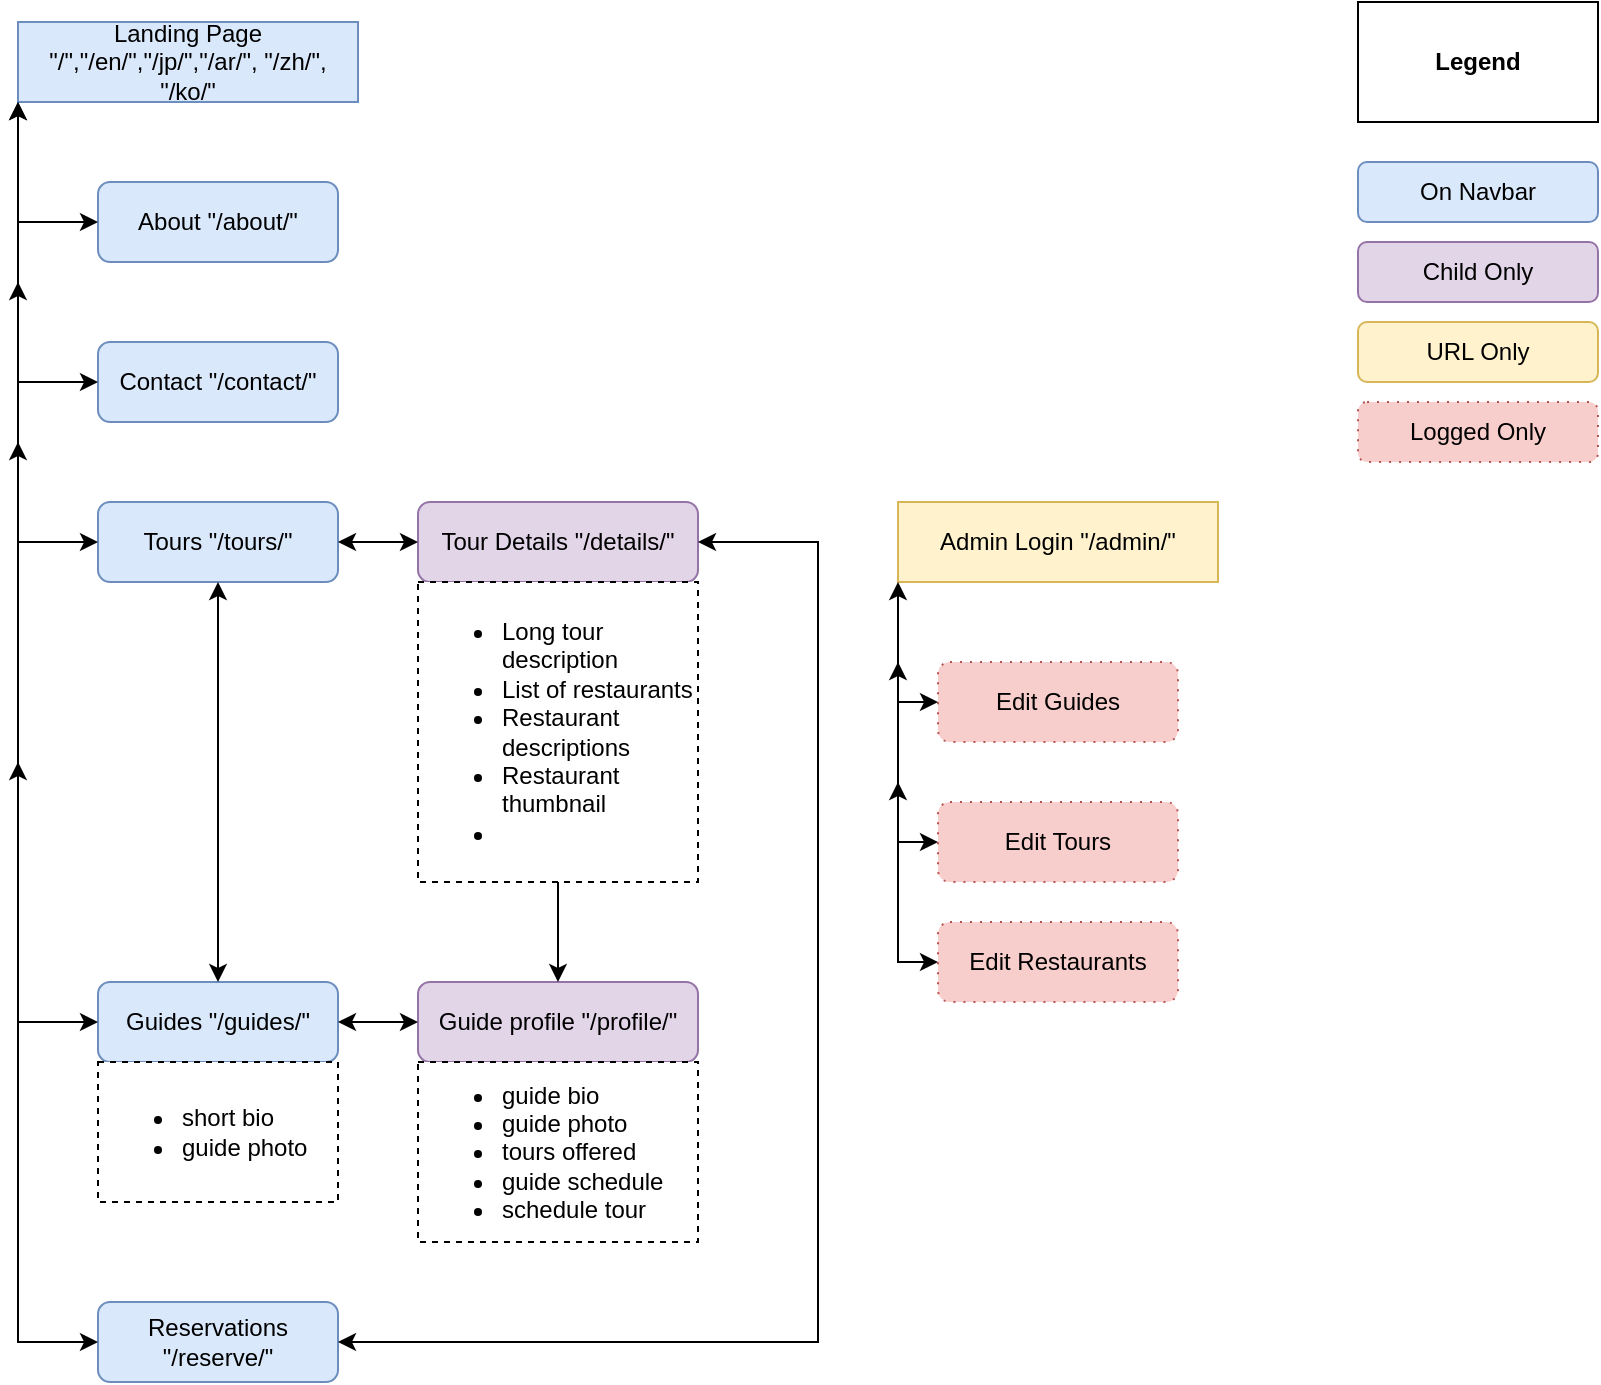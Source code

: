 <mxfile version="16.1.2" type="device"><diagram id="BuDuUgM7_hXkshtQPCAS" name="Page-1"><mxGraphModel dx="1038" dy="649" grid="1" gridSize="10" guides="1" tooltips="1" connect="1" arrows="1" fold="1" page="1" pageScale="1" pageWidth="850" pageHeight="1100" math="0" shadow="0"><root><mxCell id="0"/><mxCell id="1" parent="0"/><mxCell id="6pca2u_d2LhLR6nAiZTr-2" value="Landing Page &quot;/&quot;,&quot;/en/&quot;,&quot;/jp/&quot;,&quot;/ar/&quot;, &quot;/zh/&quot;, &quot;/ko/&quot;" style="rounded=0;whiteSpace=wrap;html=1;fillColor=#dae8fc;strokeColor=#6c8ebf;" parent="1" vertex="1"><mxGeometry x="40" y="40" width="170" height="40" as="geometry"/></mxCell><mxCell id="6pca2u_d2LhLR6nAiZTr-3" value="Admin Login &quot;/admin/&quot;" style="rounded=0;whiteSpace=wrap;html=1;fillColor=#fff2cc;strokeColor=#d6b656;" parent="1" vertex="1"><mxGeometry x="480" y="280" width="160" height="40" as="geometry"/></mxCell><mxCell id="6pca2u_d2LhLR6nAiZTr-4" value="About &quot;/about/&quot;" style="rounded=1;whiteSpace=wrap;html=1;fillColor=#dae8fc;strokeColor=#6c8ebf;" parent="1" vertex="1"><mxGeometry x="80" y="120" width="120" height="40" as="geometry"/></mxCell><mxCell id="6pca2u_d2LhLR6nAiZTr-5" value="Contact &quot;/contact/&quot;" style="rounded=1;whiteSpace=wrap;html=1;fillColor=#dae8fc;strokeColor=#6c8ebf;" parent="1" vertex="1"><mxGeometry x="80" y="200" width="120" height="40" as="geometry"/></mxCell><mxCell id="6pca2u_d2LhLR6nAiZTr-9" value="" style="endArrow=classic;startArrow=classic;html=1;rounded=0;entryX=0;entryY=1;entryDx=0;entryDy=0;exitX=0;exitY=0.5;exitDx=0;exitDy=0;" parent="1" source="6pca2u_d2LhLR6nAiZTr-4" target="6pca2u_d2LhLR6nAiZTr-2" edge="1"><mxGeometry width="50" height="50" relative="1" as="geometry"><mxPoint x="40" y="150" as="sourcePoint"/><mxPoint x="70" y="110" as="targetPoint"/><Array as="points"><mxPoint x="40" y="140"/></Array></mxGeometry></mxCell><mxCell id="6pca2u_d2LhLR6nAiZTr-10" value="" style="endArrow=classic;startArrow=classic;html=1;rounded=0;entryX=0;entryY=0.5;entryDx=0;entryDy=0;exitX=0;exitY=1;exitDx=0;exitDy=0;" parent="1" source="6pca2u_d2LhLR6nAiZTr-2" target="6pca2u_d2LhLR6nAiZTr-5" edge="1"><mxGeometry width="50" height="50" relative="1" as="geometry"><mxPoint x="40" y="80" as="sourcePoint"/><mxPoint x="80" y="200" as="targetPoint"/><Array as="points"><mxPoint x="40" y="220"/></Array></mxGeometry></mxCell><mxCell id="6pca2u_d2LhLR6nAiZTr-12" value="Tours &quot;/tours/&quot;" style="rounded=1;whiteSpace=wrap;html=1;fillColor=#dae8fc;strokeColor=#6c8ebf;" parent="1" vertex="1"><mxGeometry x="80" y="280" width="120" height="40" as="geometry"/></mxCell><mxCell id="6pca2u_d2LhLR6nAiZTr-13" value="" style="endArrow=classic;startArrow=classic;html=1;rounded=0;exitX=0;exitY=0.5;exitDx=0;exitDy=0;" parent="1" source="6pca2u_d2LhLR6nAiZTr-12" edge="1"><mxGeometry width="50" height="50" relative="1" as="geometry"><mxPoint x="400" y="300" as="sourcePoint"/><mxPoint x="40" y="170" as="targetPoint"/><Array as="points"><mxPoint x="40" y="300"/></Array></mxGeometry></mxCell><mxCell id="6pca2u_d2LhLR6nAiZTr-14" value="Guides &quot;/guides/&quot;" style="rounded=1;whiteSpace=wrap;html=1;fillColor=#dae8fc;strokeColor=#6c8ebf;" parent="1" vertex="1"><mxGeometry x="80" y="520" width="120" height="40" as="geometry"/></mxCell><mxCell id="6pca2u_d2LhLR6nAiZTr-15" value="" style="endArrow=classic;startArrow=classic;html=1;rounded=0;entryX=0;entryY=0.5;entryDx=0;entryDy=0;" parent="1" target="6pca2u_d2LhLR6nAiZTr-14" edge="1"><mxGeometry width="50" height="50" relative="1" as="geometry"><mxPoint x="40" y="250" as="sourcePoint"/><mxPoint x="90" y="360" as="targetPoint"/><Array as="points"><mxPoint x="40" y="540"/></Array></mxGeometry></mxCell><mxCell id="s2_yRfaMZyytmxkyI97z-1" value="" style="endArrow=classic;startArrow=classic;html=1;rounded=0;exitX=0.5;exitY=0;exitDx=0;exitDy=0;entryX=0.5;entryY=1;entryDx=0;entryDy=0;" parent="1" source="6pca2u_d2LhLR6nAiZTr-14" target="6pca2u_d2LhLR6nAiZTr-12" edge="1"><mxGeometry width="50" height="50" relative="1" as="geometry"><mxPoint x="160" y="360" as="sourcePoint"/><mxPoint x="210" y="310" as="targetPoint"/></mxGeometry></mxCell><mxCell id="s2_yRfaMZyytmxkyI97z-3" value="Tour Details &quot;/details/&quot;" style="rounded=1;whiteSpace=wrap;html=1;fillColor=#e1d5e7;strokeColor=#9673a6;" parent="1" vertex="1"><mxGeometry x="240" y="280" width="140" height="40" as="geometry"/></mxCell><mxCell id="s2_yRfaMZyytmxkyI97z-4" value="" style="endArrow=classic;startArrow=classic;html=1;rounded=0;entryX=0;entryY=0.5;entryDx=0;entryDy=0;exitX=1;exitY=0.5;exitDx=0;exitDy=0;" parent="1" source="6pca2u_d2LhLR6nAiZTr-12" target="s2_yRfaMZyytmxkyI97z-3" edge="1"><mxGeometry width="50" height="50" relative="1" as="geometry"><mxPoint x="260" y="230" as="sourcePoint"/><mxPoint x="310" y="180" as="targetPoint"/></mxGeometry></mxCell><mxCell id="s2_yRfaMZyytmxkyI97z-5" value="Guide profile &quot;/profile/&quot;" style="rounded=1;whiteSpace=wrap;html=1;fillColor=#e1d5e7;strokeColor=#9673a6;" parent="1" vertex="1"><mxGeometry x="240" y="520" width="140" height="40" as="geometry"/></mxCell><mxCell id="s2_yRfaMZyytmxkyI97z-6" value="" style="endArrow=classic;startArrow=classic;html=1;rounded=0;entryX=0;entryY=0.5;entryDx=0;entryDy=0;exitX=1;exitY=0.5;exitDx=0;exitDy=0;" parent="1" source="6pca2u_d2LhLR6nAiZTr-14" target="s2_yRfaMZyytmxkyI97z-5" edge="1"><mxGeometry width="50" height="50" relative="1" as="geometry"><mxPoint x="420" y="320" as="sourcePoint"/><mxPoint x="470" y="270" as="targetPoint"/></mxGeometry></mxCell><mxCell id="s2_yRfaMZyytmxkyI97z-7" value="" style="endArrow=classic;html=1;rounded=0;exitX=0.5;exitY=1;exitDx=0;exitDy=0;entryX=0.5;entryY=0;entryDx=0;entryDy=0;" parent="1" source="s2_yRfaMZyytmxkyI97z-3" target="s2_yRfaMZyytmxkyI97z-5" edge="1"><mxGeometry width="50" height="50" relative="1" as="geometry"><mxPoint x="400" y="320" as="sourcePoint"/><mxPoint x="450" y="270" as="targetPoint"/></mxGeometry></mxCell><mxCell id="s2_yRfaMZyytmxkyI97z-9" value="&lt;ul&gt;&lt;li&gt;guide bio&lt;/li&gt;&lt;li&gt;guide photo&lt;/li&gt;&lt;li&gt;tours offered&lt;/li&gt;&lt;li&gt;guide schedule&lt;/li&gt;&lt;li&gt;schedule tour&lt;/li&gt;&lt;/ul&gt;" style="rounded=0;whiteSpace=wrap;html=1;dashed=1;align=left;" parent="1" vertex="1"><mxGeometry x="240" y="560" width="140" height="90" as="geometry"/></mxCell><mxCell id="s2_yRfaMZyytmxkyI97z-10" value="&lt;ul&gt;&lt;li&gt;short bio&lt;/li&gt;&lt;li&gt;guide photo&lt;/li&gt;&lt;/ul&gt;" style="rounded=0;whiteSpace=wrap;html=1;dashed=1;align=left;" parent="1" vertex="1"><mxGeometry x="80" y="560" width="120" height="70" as="geometry"/></mxCell><mxCell id="s2_yRfaMZyytmxkyI97z-11" value="&lt;ul&gt;&lt;li&gt;Long tour description&lt;/li&gt;&lt;li&gt;List of restaurants&lt;/li&gt;&lt;li&gt;Restaurant descriptions&lt;/li&gt;&lt;li&gt;Restaurant thumbnail&lt;/li&gt;&lt;li&gt;&lt;br&gt;&lt;/li&gt;&lt;/ul&gt;" style="rounded=0;whiteSpace=wrap;html=1;dashed=1;align=left;" parent="1" vertex="1"><mxGeometry x="240" y="320" width="140" height="150" as="geometry"/></mxCell><mxCell id="s2_yRfaMZyytmxkyI97z-12" value="Edit Restaurants" style="rounded=1;whiteSpace=wrap;html=1;fillColor=#f8cecc;strokeColor=#b85450;dashed=1;dashPattern=1 4;" parent="1" vertex="1"><mxGeometry x="500" y="490" width="120" height="40" as="geometry"/></mxCell><mxCell id="s2_yRfaMZyytmxkyI97z-13" value="Edit Tours" style="rounded=1;whiteSpace=wrap;html=1;fillColor=#f8cecc;strokeColor=#b85450;dashed=1;dashPattern=1 4;" parent="1" vertex="1"><mxGeometry x="500" y="430" width="120" height="40" as="geometry"/></mxCell><mxCell id="s2_yRfaMZyytmxkyI97z-14" value="Edit Guides" style="rounded=1;whiteSpace=wrap;html=1;fillColor=#f8cecc;strokeColor=#b85450;dashed=1;dashPattern=1 4;" parent="1" vertex="1"><mxGeometry x="500" y="360" width="120" height="40" as="geometry"/></mxCell><mxCell id="s2_yRfaMZyytmxkyI97z-15" value="&lt;b&gt;Legend&lt;br&gt;&lt;/b&gt;" style="rounded=0;whiteSpace=wrap;html=1;" parent="1" vertex="1"><mxGeometry x="710" y="30" width="120" height="60" as="geometry"/></mxCell><mxCell id="s2_yRfaMZyytmxkyI97z-16" value="On Navbar" style="rounded=1;whiteSpace=wrap;html=1;fillColor=#dae8fc;strokeColor=#6c8ebf;" parent="1" vertex="1"><mxGeometry x="710" y="110" width="120" height="30" as="geometry"/></mxCell><mxCell id="s2_yRfaMZyytmxkyI97z-17" value="URL Only" style="rounded=1;whiteSpace=wrap;html=1;fillColor=#fff2cc;strokeColor=#d6b656;" parent="1" vertex="1"><mxGeometry x="710" y="190" width="120" height="30" as="geometry"/></mxCell><mxCell id="s2_yRfaMZyytmxkyI97z-19" value="Reservations &quot;/reserve/&quot;" style="rounded=1;whiteSpace=wrap;html=1;fillColor=#dae8fc;strokeColor=#6c8ebf;" parent="1" vertex="1"><mxGeometry x="80" y="680" width="120" height="40" as="geometry"/></mxCell><mxCell id="s2_yRfaMZyytmxkyI97z-20" value="" style="endArrow=classic;startArrow=classic;html=1;rounded=0;entryX=0;entryY=0.5;entryDx=0;entryDy=0;" parent="1" target="s2_yRfaMZyytmxkyI97z-19" edge="1"><mxGeometry width="50" height="50" relative="1" as="geometry"><mxPoint x="40" y="410" as="sourcePoint"/><mxPoint x="60" y="680" as="targetPoint"/><Array as="points"><mxPoint x="40" y="700"/></Array></mxGeometry></mxCell><mxCell id="s2_yRfaMZyytmxkyI97z-21" value="Child Only" style="rounded=1;whiteSpace=wrap;html=1;fillColor=#e1d5e7;strokeColor=#9673a6;" parent="1" vertex="1"><mxGeometry x="710" y="150" width="120" height="30" as="geometry"/></mxCell><mxCell id="s2_yRfaMZyytmxkyI97z-22" value="Logged Only" style="rounded=1;whiteSpace=wrap;html=1;fillColor=#f8cecc;strokeColor=#b85450;dashed=1;dashPattern=1 4;" parent="1" vertex="1"><mxGeometry x="710" y="230" width="120" height="30" as="geometry"/></mxCell><mxCell id="s2_yRfaMZyytmxkyI97z-23" value="" style="endArrow=classic;startArrow=classic;html=1;rounded=0;exitX=0;exitY=0.5;exitDx=0;exitDy=0;" parent="1" source="s2_yRfaMZyytmxkyI97z-12" edge="1"><mxGeometry width="50" height="50" relative="1" as="geometry"><mxPoint x="480" y="530" as="sourcePoint"/><mxPoint x="480" y="420" as="targetPoint"/><Array as="points"><mxPoint x="480" y="510"/></Array></mxGeometry></mxCell><mxCell id="s2_yRfaMZyytmxkyI97z-24" value="" style="endArrow=classic;startArrow=classic;html=1;rounded=0;entryX=0;entryY=0.5;entryDx=0;entryDy=0;" parent="1" target="s2_yRfaMZyytmxkyI97z-13" edge="1"><mxGeometry width="50" height="50" relative="1" as="geometry"><mxPoint x="480" y="360" as="sourcePoint"/><mxPoint x="460" y="490" as="targetPoint"/><Array as="points"><mxPoint x="480" y="450"/></Array></mxGeometry></mxCell><mxCell id="s2_yRfaMZyytmxkyI97z-25" value="" style="endArrow=classic;startArrow=classic;html=1;rounded=0;entryX=0;entryY=0.5;entryDx=0;entryDy=0;exitX=0;exitY=1;exitDx=0;exitDy=0;" parent="1" source="6pca2u_d2LhLR6nAiZTr-3" target="s2_yRfaMZyytmxkyI97z-14" edge="1"><mxGeometry width="50" height="50" relative="1" as="geometry"><mxPoint x="360" y="390" as="sourcePoint"/><mxPoint x="410" y="340" as="targetPoint"/><Array as="points"><mxPoint x="480" y="350"/><mxPoint x="480" y="380"/></Array></mxGeometry></mxCell><mxCell id="eM8t1Zdr4ZMdNou5daWf-1" value="" style="endArrow=classic;startArrow=classic;html=1;rounded=0;entryX=1;entryY=0.5;entryDx=0;entryDy=0;" edge="1" parent="1" source="s2_yRfaMZyytmxkyI97z-3" target="s2_yRfaMZyytmxkyI97z-19"><mxGeometry width="50" height="50" relative="1" as="geometry"><mxPoint x="380" y="350" as="sourcePoint"/><mxPoint x="450" y="770" as="targetPoint"/><Array as="points"><mxPoint x="440" y="300"/><mxPoint x="440" y="700"/></Array></mxGeometry></mxCell></root></mxGraphModel></diagram></mxfile>